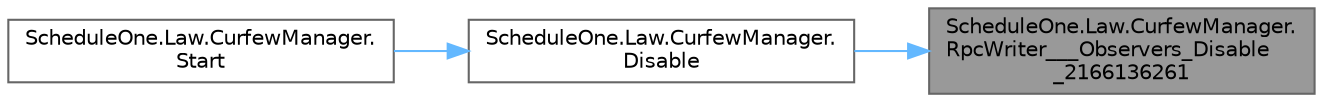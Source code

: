 digraph "ScheduleOne.Law.CurfewManager.RpcWriter___Observers_Disable_2166136261"
{
 // LATEX_PDF_SIZE
  bgcolor="transparent";
  edge [fontname=Helvetica,fontsize=10,labelfontname=Helvetica,labelfontsize=10];
  node [fontname=Helvetica,fontsize=10,shape=box,height=0.2,width=0.4];
  rankdir="RL";
  Node1 [id="Node000001",label="ScheduleOne.Law.CurfewManager.\lRpcWriter___Observers_Disable\l_2166136261",height=0.2,width=0.4,color="gray40", fillcolor="grey60", style="filled", fontcolor="black",tooltip=" "];
  Node1 -> Node2 [id="edge1_Node000001_Node000002",dir="back",color="steelblue1",style="solid",tooltip=" "];
  Node2 [id="Node000002",label="ScheduleOne.Law.CurfewManager.\lDisable",height=0.2,width=0.4,color="grey40", fillcolor="white", style="filled",URL="$class_schedule_one_1_1_law_1_1_curfew_manager.html#a66604f9bef58df86bfbea4b78d97055e",tooltip=" "];
  Node2 -> Node3 [id="edge2_Node000002_Node000003",dir="back",color="steelblue1",style="solid",tooltip=" "];
  Node3 [id="Node000003",label="ScheduleOne.Law.CurfewManager.\lStart",height=0.2,width=0.4,color="grey40", fillcolor="white", style="filled",URL="$class_schedule_one_1_1_law_1_1_curfew_manager.html#a5de1fb6a6c70100a05ed53fbc779e715",tooltip=" "];
}
